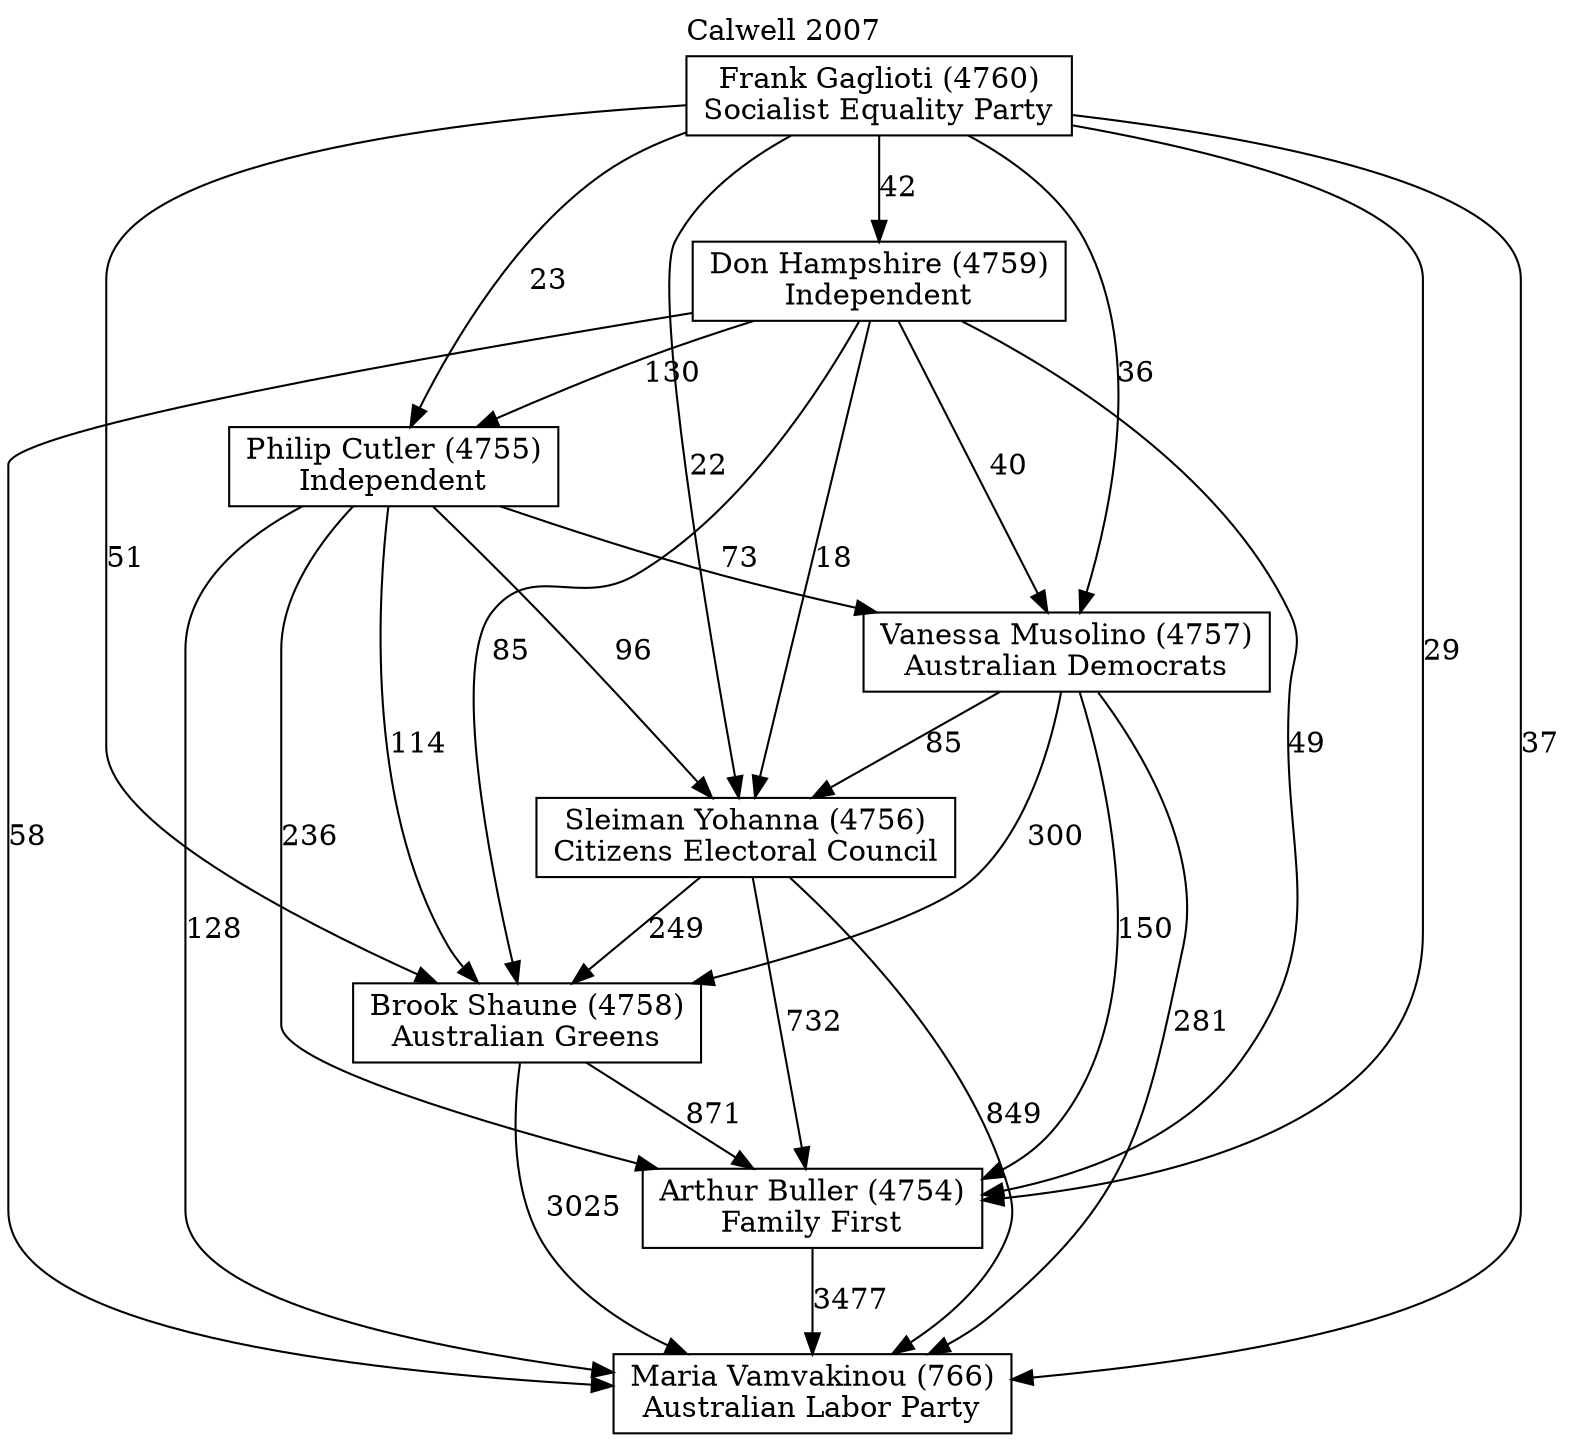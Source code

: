// House preference flow
digraph "Maria Vamvakinou (766)_Calwell_2007" {
	graph [label="Calwell 2007" labelloc=t mclimit=10]
	node [shape=box]
	"Arthur Buller (4754)" [label="Arthur Buller (4754)
Family First"]
	"Brook Shaune (4758)" [label="Brook Shaune (4758)
Australian Greens"]
	"Don Hampshire (4759)" [label="Don Hampshire (4759)
Independent"]
	"Frank Gaglioti (4760)" [label="Frank Gaglioti (4760)
Socialist Equality Party"]
	"Maria Vamvakinou (766)" [label="Maria Vamvakinou (766)
Australian Labor Party"]
	"Philip Cutler (4755)" [label="Philip Cutler (4755)
Independent"]
	"Sleiman Yohanna (4756)" [label="Sleiman Yohanna (4756)
Citizens Electoral Council"]
	"Vanessa Musolino (4757)" [label="Vanessa Musolino (4757)
Australian Democrats"]
	"Arthur Buller (4754)" -> "Maria Vamvakinou (766)" [label=3477]
	"Brook Shaune (4758)" -> "Arthur Buller (4754)" [label=871]
	"Brook Shaune (4758)" -> "Maria Vamvakinou (766)" [label=3025]
	"Don Hampshire (4759)" -> "Arthur Buller (4754)" [label=49]
	"Don Hampshire (4759)" -> "Brook Shaune (4758)" [label=85]
	"Don Hampshire (4759)" -> "Maria Vamvakinou (766)" [label=58]
	"Don Hampshire (4759)" -> "Philip Cutler (4755)" [label=130]
	"Don Hampshire (4759)" -> "Sleiman Yohanna (4756)" [label=18]
	"Don Hampshire (4759)" -> "Vanessa Musolino (4757)" [label=40]
	"Frank Gaglioti (4760)" -> "Arthur Buller (4754)" [label=29]
	"Frank Gaglioti (4760)" -> "Brook Shaune (4758)" [label=51]
	"Frank Gaglioti (4760)" -> "Don Hampshire (4759)" [label=42]
	"Frank Gaglioti (4760)" -> "Maria Vamvakinou (766)" [label=37]
	"Frank Gaglioti (4760)" -> "Philip Cutler (4755)" [label=23]
	"Frank Gaglioti (4760)" -> "Sleiman Yohanna (4756)" [label=22]
	"Frank Gaglioti (4760)" -> "Vanessa Musolino (4757)" [label=36]
	"Philip Cutler (4755)" -> "Arthur Buller (4754)" [label=236]
	"Philip Cutler (4755)" -> "Brook Shaune (4758)" [label=114]
	"Philip Cutler (4755)" -> "Maria Vamvakinou (766)" [label=128]
	"Philip Cutler (4755)" -> "Sleiman Yohanna (4756)" [label=96]
	"Philip Cutler (4755)" -> "Vanessa Musolino (4757)" [label=73]
	"Sleiman Yohanna (4756)" -> "Arthur Buller (4754)" [label=732]
	"Sleiman Yohanna (4756)" -> "Brook Shaune (4758)" [label=249]
	"Sleiman Yohanna (4756)" -> "Maria Vamvakinou (766)" [label=849]
	"Vanessa Musolino (4757)" -> "Arthur Buller (4754)" [label=150]
	"Vanessa Musolino (4757)" -> "Brook Shaune (4758)" [label=300]
	"Vanessa Musolino (4757)" -> "Maria Vamvakinou (766)" [label=281]
	"Vanessa Musolino (4757)" -> "Sleiman Yohanna (4756)" [label=85]
}
